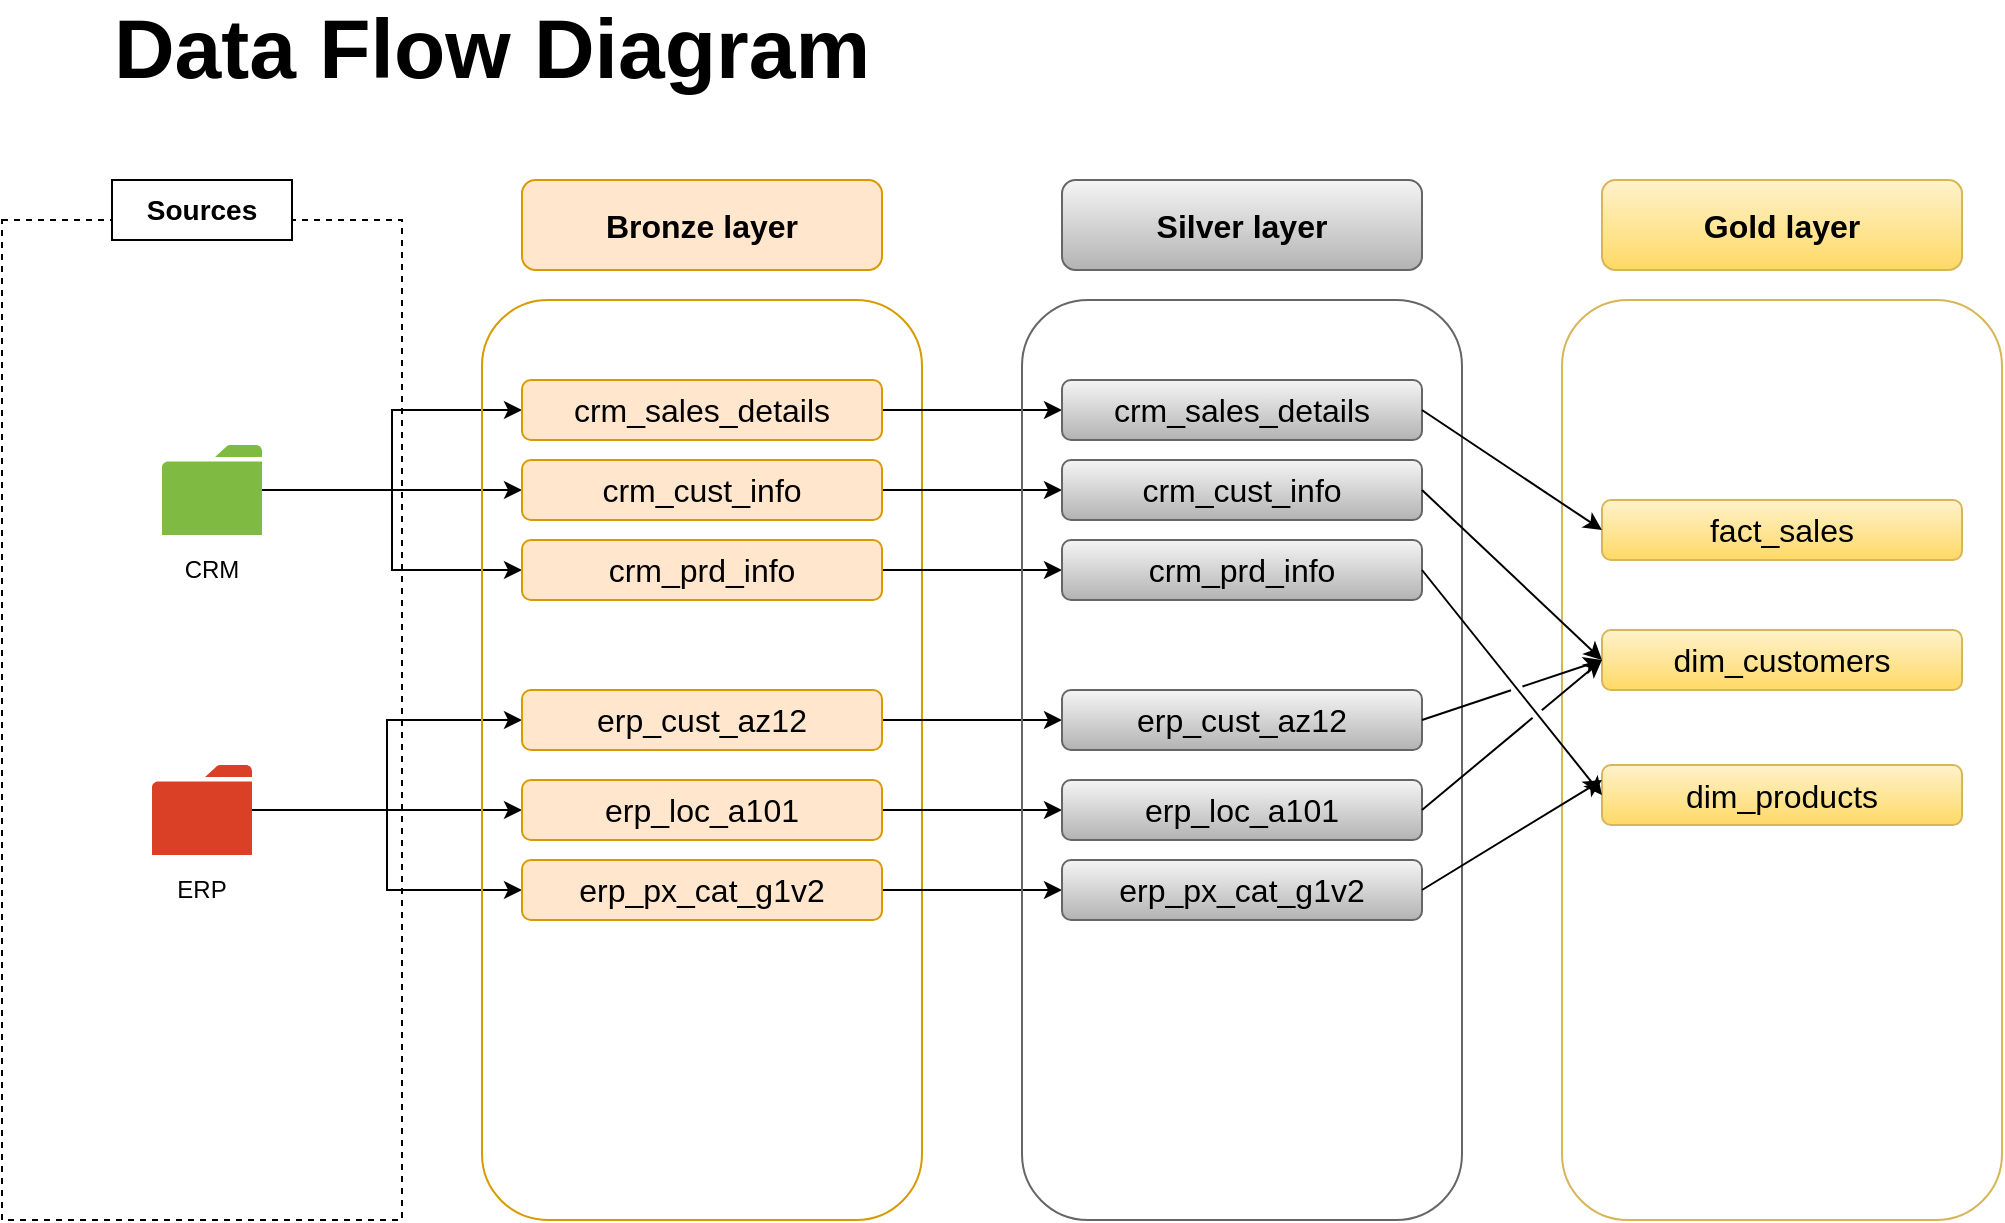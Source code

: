 <mxfile version="27.0.9">
  <diagram name="Page-1" id="v5RC7oqcV3FagCWNpgD_">
    <mxGraphModel dx="1042" dy="722" grid="1" gridSize="10" guides="1" tooltips="1" connect="1" arrows="1" fold="1" page="1" pageScale="1" pageWidth="1920" pageHeight="1200" math="0" shadow="0">
      <root>
        <mxCell id="0" />
        <mxCell id="1" parent="0" />
        <mxCell id="k4XBM5nCFAGDovLeNTTp-1" value="" style="rounded=0;whiteSpace=wrap;html=1;fillStyle=hatch;dashed=1;" parent="1" vertex="1">
          <mxGeometry x="360" y="250" width="200" height="500" as="geometry" />
        </mxCell>
        <mxCell id="k4XBM5nCFAGDovLeNTTp-2" value="&lt;font style=&quot;font-size: 14px;&quot;&gt;&lt;b&gt;Sources&lt;/b&gt;&lt;/font&gt;" style="rounded=0;whiteSpace=wrap;html=1;" parent="1" vertex="1">
          <mxGeometry x="415" y="230" width="90" height="30" as="geometry" />
        </mxCell>
        <mxCell id="k4XBM5nCFAGDovLeNTTp-12" style="edgeStyle=orthogonalEdgeStyle;rounded=0;orthogonalLoop=1;jettySize=auto;html=1;entryX=0;entryY=0.5;entryDx=0;entryDy=0;" parent="1" source="k4XBM5nCFAGDovLeNTTp-3" target="k4XBM5nCFAGDovLeNTTp-9" edge="1">
          <mxGeometry relative="1" as="geometry" />
        </mxCell>
        <mxCell id="k4XBM5nCFAGDovLeNTTp-13" style="edgeStyle=orthogonalEdgeStyle;rounded=0;orthogonalLoop=1;jettySize=auto;html=1;entryX=0;entryY=0.5;entryDx=0;entryDy=0;" parent="1" source="k4XBM5nCFAGDovLeNTTp-3" target="k4XBM5nCFAGDovLeNTTp-10" edge="1">
          <mxGeometry relative="1" as="geometry" />
        </mxCell>
        <mxCell id="k4XBM5nCFAGDovLeNTTp-14" style="edgeStyle=orthogonalEdgeStyle;rounded=0;orthogonalLoop=1;jettySize=auto;html=1;entryX=0;entryY=0.5;entryDx=0;entryDy=0;" parent="1" source="k4XBM5nCFAGDovLeNTTp-3" target="k4XBM5nCFAGDovLeNTTp-11" edge="1">
          <mxGeometry relative="1" as="geometry" />
        </mxCell>
        <mxCell id="k4XBM5nCFAGDovLeNTTp-3" value="" style="sketch=0;pointerEvents=1;shadow=0;dashed=0;html=1;strokeColor=none;labelPosition=center;verticalLabelPosition=bottom;verticalAlign=top;outlineConnect=0;align=center;shape=mxgraph.office.concepts.folder;fillColor=#7FBA42;" parent="1" vertex="1">
          <mxGeometry x="440" y="362.5" width="50" height="45" as="geometry" />
        </mxCell>
        <mxCell id="k4XBM5nCFAGDovLeNTTp-4" value="CRM" style="rounded=0;whiteSpace=wrap;html=1;fillStyle=hatch;strokeColor=none;" parent="1" vertex="1">
          <mxGeometry x="440" y="415" width="50" height="20" as="geometry" />
        </mxCell>
        <mxCell id="k4XBM5nCFAGDovLeNTTp-18" style="edgeStyle=orthogonalEdgeStyle;rounded=0;orthogonalLoop=1;jettySize=auto;html=1;entryX=0;entryY=0.5;entryDx=0;entryDy=0;" parent="1" source="k4XBM5nCFAGDovLeNTTp-5" target="k4XBM5nCFAGDovLeNTTp-15" edge="1">
          <mxGeometry relative="1" as="geometry" />
        </mxCell>
        <mxCell id="k4XBM5nCFAGDovLeNTTp-19" style="edgeStyle=orthogonalEdgeStyle;rounded=0;orthogonalLoop=1;jettySize=auto;html=1;entryX=0;entryY=0.5;entryDx=0;entryDy=0;" parent="1" source="k4XBM5nCFAGDovLeNTTp-5" target="k4XBM5nCFAGDovLeNTTp-16" edge="1">
          <mxGeometry relative="1" as="geometry" />
        </mxCell>
        <mxCell id="k4XBM5nCFAGDovLeNTTp-20" style="edgeStyle=orthogonalEdgeStyle;rounded=0;orthogonalLoop=1;jettySize=auto;html=1;entryX=0;entryY=0.5;entryDx=0;entryDy=0;" parent="1" source="k4XBM5nCFAGDovLeNTTp-5" target="k4XBM5nCFAGDovLeNTTp-17" edge="1">
          <mxGeometry relative="1" as="geometry" />
        </mxCell>
        <mxCell id="k4XBM5nCFAGDovLeNTTp-5" value="" style="sketch=0;pointerEvents=1;shadow=0;dashed=0;html=1;strokeColor=none;labelPosition=center;verticalLabelPosition=bottom;verticalAlign=top;outlineConnect=0;align=center;shape=mxgraph.office.concepts.folder;fillColor=#DA4026;" parent="1" vertex="1">
          <mxGeometry x="435" y="522.5" width="50" height="45" as="geometry" />
        </mxCell>
        <mxCell id="k4XBM5nCFAGDovLeNTTp-6" value="ERP" style="rounded=0;whiteSpace=wrap;html=1;fillStyle=hatch;strokeColor=none;" parent="1" vertex="1">
          <mxGeometry x="435" y="575" width="50" height="20" as="geometry" />
        </mxCell>
        <mxCell id="k4XBM5nCFAGDovLeNTTp-7" value="" style="rounded=1;whiteSpace=wrap;html=1;fillStyle=hatch;strokeColor=#d79b00;fillColor=none;" parent="1" vertex="1">
          <mxGeometry x="600" y="290" width="220" height="460" as="geometry" />
        </mxCell>
        <mxCell id="k4XBM5nCFAGDovLeNTTp-8" value="&lt;font style=&quot;font-size: 16px;&quot;&gt;&lt;b&gt;Bronze layer&lt;/b&gt;&lt;/font&gt;" style="rounded=1;whiteSpace=wrap;html=1;fillColor=#ffe6cc;strokeColor=#d79b00;" parent="1" vertex="1">
          <mxGeometry x="620" y="230" width="180" height="45" as="geometry" />
        </mxCell>
        <mxCell id="l66NvQlMjFTAcxqSqtSb-7" style="edgeStyle=orthogonalEdgeStyle;rounded=0;orthogonalLoop=1;jettySize=auto;html=1;entryX=0;entryY=0.5;entryDx=0;entryDy=0;" parent="1" source="k4XBM5nCFAGDovLeNTTp-9" target="l66NvQlMjFTAcxqSqtSb-1" edge="1">
          <mxGeometry relative="1" as="geometry" />
        </mxCell>
        <mxCell id="k4XBM5nCFAGDovLeNTTp-9" value="&lt;font style=&quot;font-size: 16px;&quot;&gt;crm_sales_details&lt;/font&gt;" style="rounded=1;whiteSpace=wrap;html=1;fillColor=#ffe6cc;strokeColor=#d79b00;" parent="1" vertex="1">
          <mxGeometry x="620" y="330" width="180" height="30" as="geometry" />
        </mxCell>
        <mxCell id="l66NvQlMjFTAcxqSqtSb-8" style="edgeStyle=orthogonalEdgeStyle;rounded=0;orthogonalLoop=1;jettySize=auto;html=1;entryX=0;entryY=0.5;entryDx=0;entryDy=0;" parent="1" source="k4XBM5nCFAGDovLeNTTp-10" target="l66NvQlMjFTAcxqSqtSb-2" edge="1">
          <mxGeometry relative="1" as="geometry" />
        </mxCell>
        <mxCell id="k4XBM5nCFAGDovLeNTTp-10" value="&lt;span style=&quot;font-size: 16px;&quot;&gt;crm_cust_info&lt;/span&gt;" style="rounded=1;whiteSpace=wrap;html=1;fillColor=#ffe6cc;strokeColor=#d79b00;" parent="1" vertex="1">
          <mxGeometry x="620" y="370" width="180" height="30" as="geometry" />
        </mxCell>
        <mxCell id="l66NvQlMjFTAcxqSqtSb-9" style="edgeStyle=orthogonalEdgeStyle;rounded=0;orthogonalLoop=1;jettySize=auto;html=1;entryX=0;entryY=0.5;entryDx=0;entryDy=0;" parent="1" source="k4XBM5nCFAGDovLeNTTp-11" target="l66NvQlMjFTAcxqSqtSb-3" edge="1">
          <mxGeometry relative="1" as="geometry" />
        </mxCell>
        <mxCell id="k4XBM5nCFAGDovLeNTTp-11" value="&lt;font style=&quot;font-size: 16px;&quot;&gt;crm_prd_info&lt;/font&gt;" style="rounded=1;whiteSpace=wrap;html=1;fillColor=#ffe6cc;strokeColor=#d79b00;" parent="1" vertex="1">
          <mxGeometry x="620" y="410" width="180" height="30" as="geometry" />
        </mxCell>
        <mxCell id="l66NvQlMjFTAcxqSqtSb-10" style="edgeStyle=orthogonalEdgeStyle;rounded=0;orthogonalLoop=1;jettySize=auto;html=1;entryX=0;entryY=0.5;entryDx=0;entryDy=0;" parent="1" source="k4XBM5nCFAGDovLeNTTp-15" target="l66NvQlMjFTAcxqSqtSb-4" edge="1">
          <mxGeometry relative="1" as="geometry" />
        </mxCell>
        <mxCell id="k4XBM5nCFAGDovLeNTTp-15" value="&lt;font style=&quot;font-size: 16px;&quot;&gt;erp_cust_az12&lt;/font&gt;" style="rounded=1;whiteSpace=wrap;html=1;fillColor=#ffe6cc;strokeColor=#d79b00;" parent="1" vertex="1">
          <mxGeometry x="620" y="485" width="180" height="30" as="geometry" />
        </mxCell>
        <mxCell id="l66NvQlMjFTAcxqSqtSb-11" style="edgeStyle=orthogonalEdgeStyle;rounded=0;orthogonalLoop=1;jettySize=auto;html=1;entryX=0;entryY=0.5;entryDx=0;entryDy=0;" parent="1" source="k4XBM5nCFAGDovLeNTTp-16" target="l66NvQlMjFTAcxqSqtSb-5" edge="1">
          <mxGeometry relative="1" as="geometry" />
        </mxCell>
        <mxCell id="k4XBM5nCFAGDovLeNTTp-16" value="&lt;font style=&quot;font-size: 16px;&quot;&gt;erp_loc_a101&lt;/font&gt;" style="rounded=1;whiteSpace=wrap;html=1;fillColor=#ffe6cc;strokeColor=#d79b00;" parent="1" vertex="1">
          <mxGeometry x="620" y="530" width="180" height="30" as="geometry" />
        </mxCell>
        <mxCell id="l66NvQlMjFTAcxqSqtSb-12" style="edgeStyle=orthogonalEdgeStyle;rounded=0;orthogonalLoop=1;jettySize=auto;html=1;entryX=0;entryY=0.5;entryDx=0;entryDy=0;" parent="1" source="k4XBM5nCFAGDovLeNTTp-17" target="l66NvQlMjFTAcxqSqtSb-6" edge="1">
          <mxGeometry relative="1" as="geometry" />
        </mxCell>
        <mxCell id="k4XBM5nCFAGDovLeNTTp-17" value="&lt;font style=&quot;font-size: 16px;&quot;&gt;erp_px_cat_g1v2&lt;/font&gt;" style="rounded=1;whiteSpace=wrap;html=1;fillColor=#ffe6cc;strokeColor=#d79b00;" parent="1" vertex="1">
          <mxGeometry x="620" y="570" width="180" height="30" as="geometry" />
        </mxCell>
        <mxCell id="k4XBM5nCFAGDovLeNTTp-21" value="" style="rounded=1;whiteSpace=wrap;html=1;fillStyle=hatch;strokeColor=#666666;fillColor=none;gradientColor=#b3b3b3;" parent="1" vertex="1">
          <mxGeometry x="870" y="290" width="220" height="460" as="geometry" />
        </mxCell>
        <mxCell id="k4XBM5nCFAGDovLeNTTp-22" value="" style="rounded=1;whiteSpace=wrap;html=1;fillStyle=hatch;strokeColor=#d6b656;fillColor=none;gradientColor=#ffd966;" parent="1" vertex="1">
          <mxGeometry x="1140" y="290" width="220" height="460" as="geometry" />
        </mxCell>
        <mxCell id="k4XBM5nCFAGDovLeNTTp-23" value="&lt;font style=&quot;font-size: 16px;&quot;&gt;&lt;b&gt;Silver layer&lt;/b&gt;&lt;/font&gt;" style="rounded=1;whiteSpace=wrap;html=1;fillColor=#f5f5f5;strokeColor=#666666;gradientColor=#b3b3b3;" parent="1" vertex="1">
          <mxGeometry x="890" y="230" width="180" height="45" as="geometry" />
        </mxCell>
        <mxCell id="k4XBM5nCFAGDovLeNTTp-24" value="&lt;font style=&quot;font-size: 16px;&quot;&gt;&lt;b&gt;Gold layer&lt;/b&gt;&lt;/font&gt;" style="rounded=1;whiteSpace=wrap;html=1;fillColor=#fff2cc;strokeColor=#d6b656;gradientColor=#ffd966;" parent="1" vertex="1">
          <mxGeometry x="1160" y="230" width="180" height="45" as="geometry" />
        </mxCell>
        <mxCell id="l66NvQlMjFTAcxqSqtSb-1" value="&lt;font style=&quot;font-size: 16px;&quot;&gt;crm_sales_details&lt;/font&gt;" style="rounded=1;whiteSpace=wrap;html=1;fillColor=#f5f5f5;strokeColor=#666666;gradientColor=#b3b3b3;" parent="1" vertex="1">
          <mxGeometry x="890" y="330" width="180" height="30" as="geometry" />
        </mxCell>
        <mxCell id="l66NvQlMjFTAcxqSqtSb-2" value="&lt;span style=&quot;font-size: 16px;&quot;&gt;crm_cust_info&lt;/span&gt;" style="rounded=1;whiteSpace=wrap;html=1;fillColor=#f5f5f5;strokeColor=#666666;gradientColor=#b3b3b3;" parent="1" vertex="1">
          <mxGeometry x="890" y="370" width="180" height="30" as="geometry" />
        </mxCell>
        <mxCell id="l66NvQlMjFTAcxqSqtSb-3" value="&lt;font style=&quot;font-size: 16px;&quot;&gt;crm_prd_info&lt;/font&gt;" style="rounded=1;whiteSpace=wrap;html=1;fillColor=#f5f5f5;strokeColor=#666666;gradientColor=#b3b3b3;" parent="1" vertex="1">
          <mxGeometry x="890" y="410" width="180" height="30" as="geometry" />
        </mxCell>
        <mxCell id="l66NvQlMjFTAcxqSqtSb-4" value="&lt;font style=&quot;font-size: 16px;&quot;&gt;erp_cust_az12&lt;/font&gt;" style="rounded=1;whiteSpace=wrap;html=1;fillColor=#f5f5f5;strokeColor=#666666;gradientColor=#b3b3b3;" parent="1" vertex="1">
          <mxGeometry x="890" y="485" width="180" height="30" as="geometry" />
        </mxCell>
        <mxCell id="l66NvQlMjFTAcxqSqtSb-5" value="&lt;font style=&quot;font-size: 16px;&quot;&gt;erp_loc_a101&lt;/font&gt;" style="rounded=1;whiteSpace=wrap;html=1;fillColor=#f5f5f5;strokeColor=#666666;gradientColor=#b3b3b3;" parent="1" vertex="1">
          <mxGeometry x="890" y="530" width="180" height="30" as="geometry" />
        </mxCell>
        <mxCell id="l66NvQlMjFTAcxqSqtSb-6" value="&lt;font style=&quot;font-size: 16px;&quot;&gt;erp_px_cat_g1v2&lt;/font&gt;" style="rounded=1;whiteSpace=wrap;html=1;fillColor=#f5f5f5;strokeColor=#666666;gradientColor=#b3b3b3;" parent="1" vertex="1">
          <mxGeometry x="890" y="570" width="180" height="30" as="geometry" />
        </mxCell>
        <mxCell id="u-Nsb1I8T8YPmSuMmJ41-1" value="&lt;font style=&quot;font-size: 16px;&quot;&gt;fact_sales&lt;/font&gt;" style="rounded=1;whiteSpace=wrap;html=1;fillColor=#fff2cc;strokeColor=#d6b656;gradientColor=#ffd966;" vertex="1" parent="1">
          <mxGeometry x="1160" y="390" width="180" height="30" as="geometry" />
        </mxCell>
        <mxCell id="u-Nsb1I8T8YPmSuMmJ41-2" value="&lt;span style=&quot;font-size: 16px;&quot;&gt;dim_customers&lt;/span&gt;" style="rounded=1;whiteSpace=wrap;html=1;fillColor=#fff2cc;strokeColor=#d6b656;gradientColor=#ffd966;" vertex="1" parent="1">
          <mxGeometry x="1160" y="455" width="180" height="30" as="geometry" />
        </mxCell>
        <mxCell id="u-Nsb1I8T8YPmSuMmJ41-3" value="&lt;font style=&quot;font-size: 16px;&quot;&gt;dim_products&lt;/font&gt;" style="rounded=1;whiteSpace=wrap;html=1;fillColor=#fff2cc;strokeColor=#d6b656;gradientColor=#ffd966;" vertex="1" parent="1">
          <mxGeometry x="1160" y="522.5" width="180" height="30" as="geometry" />
        </mxCell>
        <mxCell id="u-Nsb1I8T8YPmSuMmJ41-6" value="" style="endArrow=classic;html=1;rounded=0;exitX=1;exitY=0.5;exitDx=0;exitDy=0;entryX=0;entryY=0.5;entryDx=0;entryDy=0;" edge="1" parent="1" source="l66NvQlMjFTAcxqSqtSb-1" target="u-Nsb1I8T8YPmSuMmJ41-1">
          <mxGeometry width="50" height="50" relative="1" as="geometry">
            <mxPoint x="1100" y="390" as="sourcePoint" />
            <mxPoint x="1150" y="340" as="targetPoint" />
          </mxGeometry>
        </mxCell>
        <mxCell id="u-Nsb1I8T8YPmSuMmJ41-7" value="" style="endArrow=classic;html=1;rounded=0;exitX=1;exitY=0.5;exitDx=0;exitDy=0;entryX=0;entryY=0.5;entryDx=0;entryDy=0;jumpStyle=gap;" edge="1" parent="1" source="l66NvQlMjFTAcxqSqtSb-2" target="u-Nsb1I8T8YPmSuMmJ41-2">
          <mxGeometry width="50" height="50" relative="1" as="geometry">
            <mxPoint x="1120" y="420" as="sourcePoint" />
            <mxPoint x="1210" y="480" as="targetPoint" />
          </mxGeometry>
        </mxCell>
        <mxCell id="u-Nsb1I8T8YPmSuMmJ41-8" value="" style="endArrow=classic;html=1;rounded=0;exitX=1;exitY=0.5;exitDx=0;exitDy=0;entryX=0;entryY=0.5;entryDx=0;entryDy=0;jumpStyle=gap;" edge="1" parent="1" source="l66NvQlMjFTAcxqSqtSb-3" target="u-Nsb1I8T8YPmSuMmJ41-3">
          <mxGeometry width="50" height="50" relative="1" as="geometry">
            <mxPoint x="1110" y="460" as="sourcePoint" />
            <mxPoint x="1200" y="520" as="targetPoint" />
          </mxGeometry>
        </mxCell>
        <mxCell id="u-Nsb1I8T8YPmSuMmJ41-9" value="" style="endArrow=classic;html=1;rounded=0;exitX=1;exitY=0.5;exitDx=0;exitDy=0;jumpStyle=gap;" edge="1" parent="1" source="l66NvQlMjFTAcxqSqtSb-4">
          <mxGeometry width="50" height="50" relative="1" as="geometry">
            <mxPoint x="1110" y="460" as="sourcePoint" />
            <mxPoint x="1160" y="470" as="targetPoint" />
          </mxGeometry>
        </mxCell>
        <mxCell id="u-Nsb1I8T8YPmSuMmJ41-10" value="" style="endArrow=classic;html=1;rounded=0;exitX=1;exitY=0.5;exitDx=0;exitDy=0;jumpStyle=gap;" edge="1" parent="1" source="l66NvQlMjFTAcxqSqtSb-5">
          <mxGeometry width="50" height="50" relative="1" as="geometry">
            <mxPoint x="1120" y="490" as="sourcePoint" />
            <mxPoint x="1160" y="470" as="targetPoint" />
          </mxGeometry>
        </mxCell>
        <mxCell id="u-Nsb1I8T8YPmSuMmJ41-11" value="" style="endArrow=classic;html=1;rounded=0;exitX=1;exitY=0.5;exitDx=0;exitDy=0;jumpStyle=gap;" edge="1" parent="1" source="l66NvQlMjFTAcxqSqtSb-6">
          <mxGeometry width="50" height="50" relative="1" as="geometry">
            <mxPoint x="1110" y="520" as="sourcePoint" />
            <mxPoint x="1160" y="530" as="targetPoint" />
          </mxGeometry>
        </mxCell>
        <mxCell id="u-Nsb1I8T8YPmSuMmJ41-13" value="Data Flow Diagram" style="text;html=1;align=center;verticalAlign=middle;whiteSpace=wrap;rounded=0;fontSize=42;fontStyle=1" vertex="1" parent="1">
          <mxGeometry x="370" y="150" width="470" height="30" as="geometry" />
        </mxCell>
      </root>
    </mxGraphModel>
  </diagram>
</mxfile>
